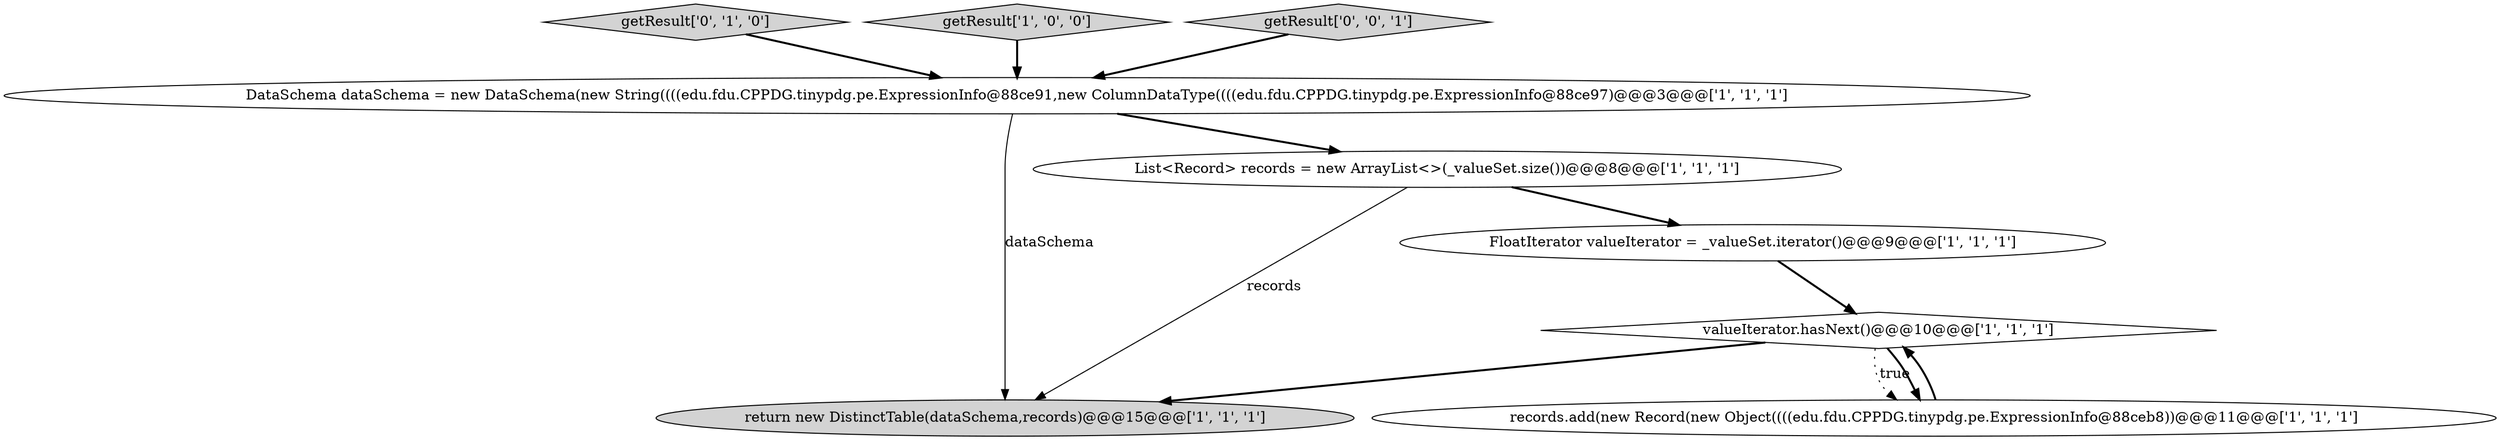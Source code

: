 digraph {
6 [style = filled, label = "FloatIterator valueIterator = _valueSet.iterator()@@@9@@@['1', '1', '1']", fillcolor = white, shape = ellipse image = "AAA0AAABBB1BBB"];
2 [style = filled, label = "DataSchema dataSchema = new DataSchema(new String((((edu.fdu.CPPDG.tinypdg.pe.ExpressionInfo@88ce91,new ColumnDataType((((edu.fdu.CPPDG.tinypdg.pe.ExpressionInfo@88ce97)@@@3@@@['1', '1', '1']", fillcolor = white, shape = ellipse image = "AAA0AAABBB1BBB"];
0 [style = filled, label = "return new DistinctTable(dataSchema,records)@@@15@@@['1', '1', '1']", fillcolor = lightgray, shape = ellipse image = "AAA0AAABBB1BBB"];
7 [style = filled, label = "getResult['0', '1', '0']", fillcolor = lightgray, shape = diamond image = "AAA0AAABBB2BBB"];
4 [style = filled, label = "records.add(new Record(new Object((((edu.fdu.CPPDG.tinypdg.pe.ExpressionInfo@88ceb8))@@@11@@@['1', '1', '1']", fillcolor = white, shape = ellipse image = "AAA0AAABBB1BBB"];
3 [style = filled, label = "valueIterator.hasNext()@@@10@@@['1', '1', '1']", fillcolor = white, shape = diamond image = "AAA0AAABBB1BBB"];
1 [style = filled, label = "List<Record> records = new ArrayList<>(_valueSet.size())@@@8@@@['1', '1', '1']", fillcolor = white, shape = ellipse image = "AAA0AAABBB1BBB"];
5 [style = filled, label = "getResult['1', '0', '0']", fillcolor = lightgray, shape = diamond image = "AAA0AAABBB1BBB"];
8 [style = filled, label = "getResult['0', '0', '1']", fillcolor = lightgray, shape = diamond image = "AAA0AAABBB3BBB"];
6->3 [style = bold, label=""];
4->3 [style = bold, label=""];
3->4 [style = dotted, label="true"];
5->2 [style = bold, label=""];
2->0 [style = solid, label="dataSchema"];
1->6 [style = bold, label=""];
8->2 [style = bold, label=""];
3->4 [style = bold, label=""];
7->2 [style = bold, label=""];
2->1 [style = bold, label=""];
3->0 [style = bold, label=""];
1->0 [style = solid, label="records"];
}

